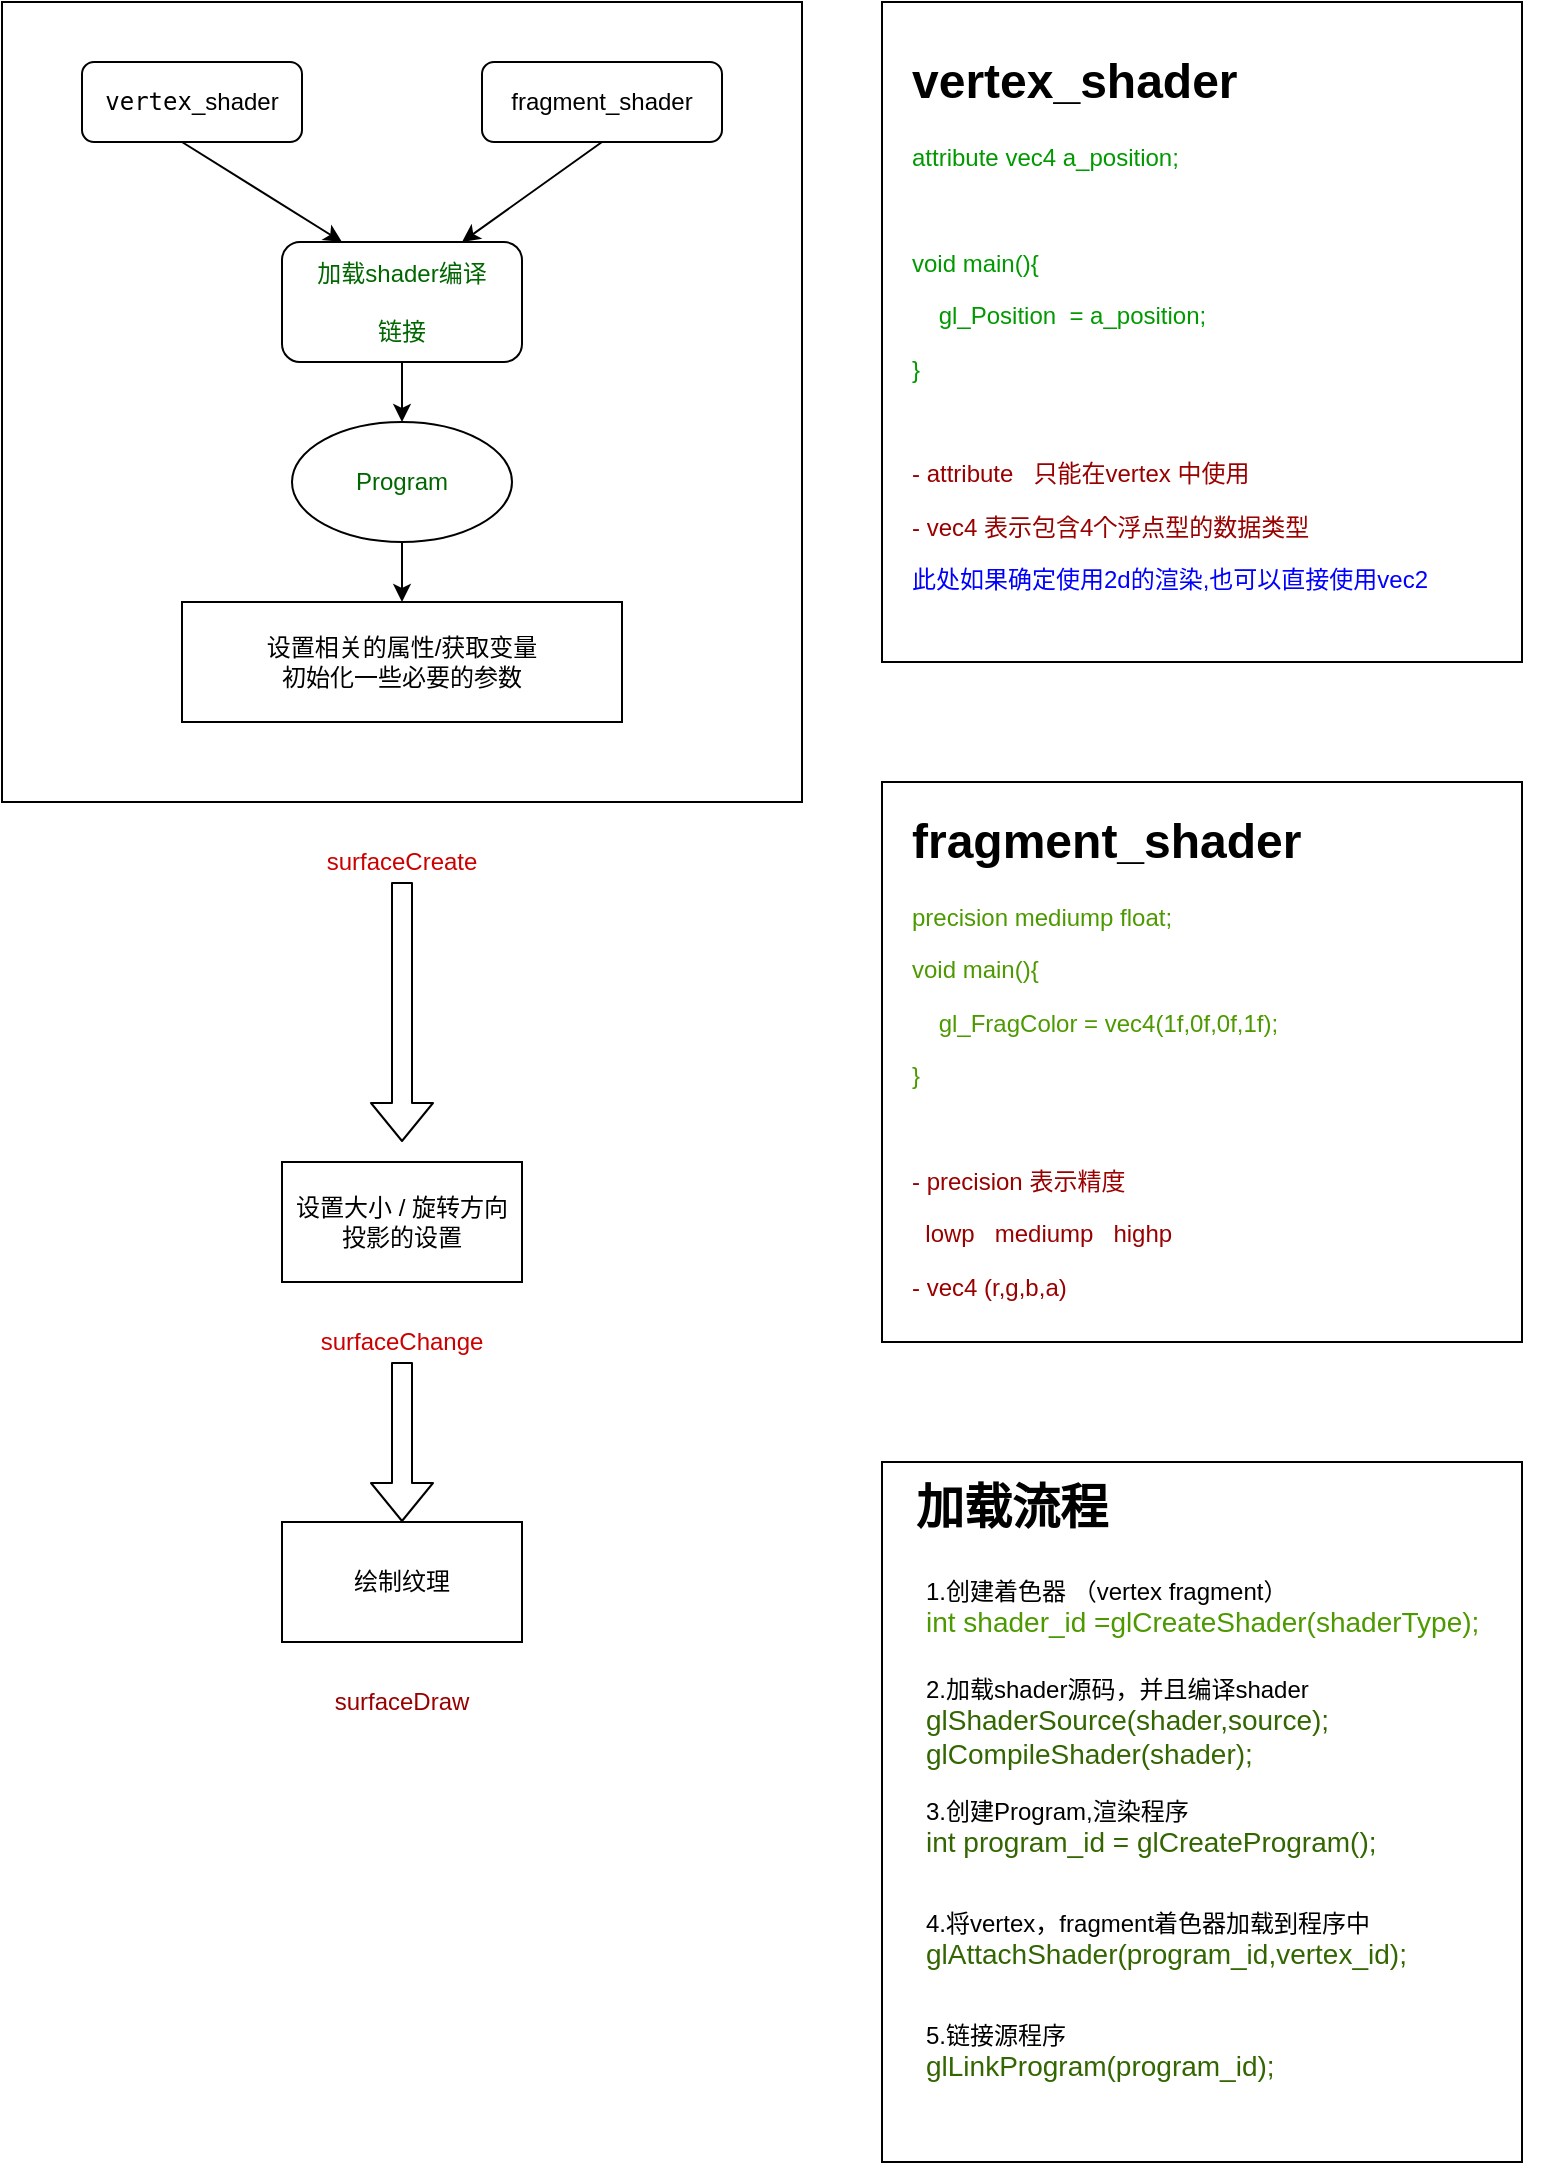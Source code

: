 <mxfile version="12.2.4" pages="1"><diagram id="206WNd9qOiMaqvOaiON3" name="opengl的加载流程"><mxGraphModel dx="507" dy="892" grid="1" gridSize="10" guides="1" tooltips="1" connect="1" arrows="1" fold="1" page="1" pageScale="1" pageWidth="827" pageHeight="1169" math="0" shadow="0"><root><mxCell id="0"/><mxCell id="1" parent="0"/><mxCell id="2" value="" style="whiteSpace=wrap;html=1;aspect=fixed;" parent="1" vertex="1"><mxGeometry x="30" y="20" width="400" height="400" as="geometry"/></mxCell><mxCell id="3" value="&lt;span style=&quot;background-color: transparent ; font-family: &amp;#34;consolas&amp;#34; , &amp;#34;monaco&amp;#34; , &amp;#34;andale mono&amp;#34; , &amp;#34;ubuntu mono&amp;#34; , monospace ; font-size: 1em ; white-space: inherit ; word-spacing: normal ; text-align: left&quot;&gt;vertex&lt;/span&gt;_shader" style="rounded=1;whiteSpace=wrap;html=1;" parent="1" vertex="1"><mxGeometry x="70" y="50" width="110" height="40" as="geometry"/></mxCell><mxCell id="4" value="fragment_shader" style="rounded=1;whiteSpace=wrap;html=1;" parent="1" vertex="1"><mxGeometry x="270" y="50" width="120" height="40" as="geometry"/></mxCell><mxCell id="13" value="" style="edgeStyle=orthogonalEdgeStyle;rounded=0;orthogonalLoop=1;jettySize=auto;html=1;" parent="1" source="5" target="12" edge="1"><mxGeometry relative="1" as="geometry"/></mxCell><mxCell id="5" value="&lt;font color=&quot;#006600&quot;&gt;加载shader编译&lt;br&gt;&lt;br&gt;链接&lt;/font&gt;" style="rounded=1;whiteSpace=wrap;html=1;" parent="1" vertex="1"><mxGeometry x="170" y="140" width="120" height="60" as="geometry"/></mxCell><mxCell id="10" value="" style="endArrow=classic;html=1;entryX=0.25;entryY=0;entryDx=0;entryDy=0;" parent="1" target="5" edge="1"><mxGeometry width="50" height="50" relative="1" as="geometry"><mxPoint x="120" y="90" as="sourcePoint"/><mxPoint x="280" y="140" as="targetPoint"/></mxGeometry></mxCell><mxCell id="11" value="" style="endArrow=classic;html=1;entryX=0.75;entryY=0;entryDx=0;entryDy=0;exitX=0.5;exitY=1;exitDx=0;exitDy=0;" parent="1" source="4" target="5" edge="1"><mxGeometry width="50" height="50" relative="1" as="geometry"><mxPoint x="130" y="100" as="sourcePoint"/><mxPoint x="210" y="150" as="targetPoint"/></mxGeometry></mxCell><mxCell id="15" value="" style="edgeStyle=orthogonalEdgeStyle;rounded=0;orthogonalLoop=1;jettySize=auto;html=1;" parent="1" source="12" target="14" edge="1"><mxGeometry relative="1" as="geometry"/></mxCell><mxCell id="12" value="&lt;font color=&quot;#006600&quot;&gt;Program&lt;/font&gt;" style="ellipse;whiteSpace=wrap;html=1;" parent="1" vertex="1"><mxGeometry x="175" y="230" width="110" height="60" as="geometry"/></mxCell><mxCell id="14" value="设置相关的属性/获取变量&lt;br&gt;初始化一些必要的参数" style="rounded=0;whiteSpace=wrap;html=1;" parent="1" vertex="1"><mxGeometry x="120" y="320" width="220" height="60" as="geometry"/></mxCell><mxCell id="16" value="&lt;font color=&quot;#cc0000&quot;&gt;surfaceCreate&lt;/font&gt;" style="text;html=1;strokeColor=none;fillColor=none;align=center;verticalAlign=middle;whiteSpace=wrap;rounded=0;" parent="1" vertex="1"><mxGeometry x="210" y="440" width="40" height="20" as="geometry"/></mxCell><mxCell id="17" value="设置大小 /&amp;nbsp;旋转方向&lt;br&gt;投影的设置" style="rounded=0;whiteSpace=wrap;html=1;" parent="1" vertex="1"><mxGeometry x="170" y="600" width="120" height="60" as="geometry"/></mxCell><mxCell id="18" value="&lt;font color=&quot;#cc0000&quot;&gt;surfaceChange&lt;/font&gt;" style="text;html=1;strokeColor=none;fillColor=none;align=center;verticalAlign=middle;whiteSpace=wrap;rounded=0;" parent="1" vertex="1"><mxGeometry x="210" y="680" width="40" height="20" as="geometry"/></mxCell><mxCell id="19" value="" style="shape=flexArrow;endArrow=classic;html=1;exitX=0.5;exitY=1;exitDx=0;exitDy=0;" parent="1" source="16" edge="1"><mxGeometry width="50" height="50" relative="1" as="geometry"><mxPoint x="220" y="470" as="sourcePoint"/><mxPoint x="230" y="590" as="targetPoint"/></mxGeometry></mxCell><mxCell id="20" value="绘制纹理" style="rounded=0;whiteSpace=wrap;html=1;" parent="1" vertex="1"><mxGeometry x="170" y="780" width="120" height="60" as="geometry"/></mxCell><mxCell id="21" value="&lt;font color=&quot;#990000&quot;&gt;surfaceDraw&lt;/font&gt;" style="text;html=1;strokeColor=none;fillColor=none;align=center;verticalAlign=middle;whiteSpace=wrap;rounded=0;" parent="1" vertex="1"><mxGeometry x="210" y="860" width="40" height="20" as="geometry"/></mxCell><mxCell id="22" value="" style="shape=flexArrow;endArrow=classic;html=1;entryX=0.5;entryY=0;entryDx=0;entryDy=0;exitX=0.5;exitY=1;exitDx=0;exitDy=0;" parent="1" source="18" target="20" edge="1"><mxGeometry width="50" height="50" relative="1" as="geometry"><mxPoint x="30" y="950" as="sourcePoint"/><mxPoint x="80" y="900" as="targetPoint"/></mxGeometry></mxCell><mxCell id="23" value="" style="rounded=0;whiteSpace=wrap;html=1;" parent="1" vertex="1"><mxGeometry x="470" y="20" width="320" height="330" as="geometry"/></mxCell><mxCell id="24" value="&lt;h1&gt;vertex_shader&lt;/h1&gt;&lt;p&gt;&lt;font color=&quot;#009900&quot;&gt;attribute vec4 a_position;&lt;/font&gt;&lt;/p&gt;&lt;p&gt;&lt;font color=&quot;#009900&quot;&gt;&lt;br&gt;&lt;/font&gt;&lt;/p&gt;&lt;p&gt;&lt;font color=&quot;#009900&quot;&gt;void main(){&lt;/font&gt;&lt;/p&gt;&lt;p&gt;&lt;font color=&quot;#009900&quot;&gt;&amp;nbsp; &amp;nbsp; gl_Position&amp;nbsp; = a_position;&lt;/font&gt;&lt;/p&gt;&lt;p&gt;&lt;font color=&quot;#009900&quot;&gt;}&lt;/font&gt;&lt;/p&gt;&lt;p&gt;&lt;br&gt;&lt;/p&gt;&lt;p&gt;&lt;font color=&quot;#990000&quot;&gt;-&amp;nbsp;attribute&amp;nbsp; &amp;nbsp;只能在vertex&amp;nbsp;中使用&lt;/font&gt;&lt;/p&gt;&lt;p&gt;&lt;font color=&quot;#990000&quot;&gt;-&amp;nbsp;vec4&amp;nbsp;表示包含4个浮点型的数据类型&lt;/font&gt;&lt;/p&gt;&lt;p&gt;&lt;font color=&quot;#0000ff&quot;&gt;此处如果确定使用2d的渲染,也可以直接使用vec2&lt;/font&gt;&lt;/p&gt;" style="text;html=1;strokeColor=none;fillColor=none;spacing=5;spacingTop=-20;whiteSpace=wrap;overflow=hidden;rounded=0;" parent="1" vertex="1"><mxGeometry x="480" y="40" width="300" height="300" as="geometry"/></mxCell><mxCell id="25" value="" style="rounded=0;whiteSpace=wrap;html=1;" parent="1" vertex="1"><mxGeometry x="470" y="410" width="320" height="280" as="geometry"/></mxCell><mxCell id="26" value="&lt;h1&gt;fragment_shader&lt;/h1&gt;&lt;p&gt;&lt;font color=&quot;#4d9900&quot;&gt;precision mediump float;&lt;/font&gt;&lt;/p&gt;&lt;p&gt;&lt;font color=&quot;#4d9900&quot;&gt;void main(){&lt;/font&gt;&lt;/p&gt;&lt;p&gt;&lt;font color=&quot;#4d9900&quot;&gt;&amp;nbsp; &amp;nbsp; gl_FragColor = vec4(1f,0f,0f,1f);&lt;/font&gt;&lt;/p&gt;&lt;p&gt;&lt;font color=&quot;#4d9900&quot;&gt;}&lt;/font&gt;&lt;/p&gt;&lt;p&gt;&lt;font color=&quot;#4d9900&quot;&gt;&lt;br&gt;&lt;/font&gt;&lt;/p&gt;&lt;p&gt;&lt;font color=&quot;#990000&quot;&gt;- precision&amp;nbsp;表示精度&lt;/font&gt;&lt;/p&gt;&lt;p&gt;&lt;font color=&quot;#990000&quot;&gt;&amp;nbsp; lowp&amp;nbsp; &amp;nbsp;mediump&amp;nbsp; &amp;nbsp;highp&lt;/font&gt;&lt;/p&gt;&lt;p&gt;&lt;font color=&quot;#990000&quot;&gt;- vec4 (r,g,b,a)&amp;nbsp;&lt;/font&gt;&lt;/p&gt;" style="text;html=1;strokeColor=none;fillColor=none;spacing=5;spacingTop=-20;whiteSpace=wrap;overflow=hidden;rounded=0;" parent="1" vertex="1"><mxGeometry x="480" y="420" width="300" height="260" as="geometry"/></mxCell><mxCell id="27" value="" style="rounded=0;whiteSpace=wrap;html=1;" parent="1" vertex="1"><mxGeometry x="470" y="750" width="320" height="350" as="geometry"/></mxCell><mxCell id="29" value="&lt;h1 style=&quot;text-align: left&quot;&gt;加载流程&lt;/h1&gt;&lt;div&gt;&lt;br&gt;&lt;/div&gt;" style="text;html=1;strokeColor=none;fillColor=none;align=center;verticalAlign=middle;whiteSpace=wrap;rounded=0;" parent="1" vertex="1"><mxGeometry x="480" y="770" width="110" height="20" as="geometry"/></mxCell><mxCell id="30" value="&lt;p&gt;&lt;span style=&quot;font-size: 12px ; font-weight: 400&quot;&gt;1.创建着色器 （vertex fragment）&lt;br&gt;&lt;/span&gt;&lt;span style=&quot;font-weight: normal&quot;&gt;&lt;font style=&quot;font-size: 14px&quot; color=&quot;#4d9900&quot;&gt;int shader_id =glCreateShader(shaderType);&lt;/font&gt;&lt;/span&gt;&lt;/p&gt;" style="text;html=1;strokeColor=none;fillColor=none;align=left;verticalAlign=middle;whiteSpace=wrap;rounded=0;" parent="1" vertex="1"><mxGeometry x="490" y="797.5" width="310" height="50" as="geometry"/></mxCell><mxCell id="33" value="&lt;p&gt;&lt;span style=&quot;font-size: 12px ; font-weight: 400&quot;&gt;2.加载shader源码，并且编译shader&lt;br&gt;&lt;/span&gt;&lt;font color=&quot;#336600&quot;&gt;&lt;span style=&quot;font-size: 14px&quot;&gt;glShaderSource(shader,source);&lt;br&gt;&lt;/span&gt;&lt;span style=&quot;font-size: 14px&quot;&gt;glCompileShader(shader);&lt;/span&gt;&lt;/font&gt;&lt;/p&gt;" style="text;html=1;strokeColor=none;fillColor=none;align=left;verticalAlign=middle;whiteSpace=wrap;rounded=0;" parent="1" vertex="1"><mxGeometry x="490" y="855" width="310" height="50" as="geometry"/></mxCell><mxCell id="34" value="&lt;p&gt;&lt;span style=&quot;font-size: 12px ; font-weight: 400&quot;&gt;3.创建Program,渲染程序&lt;br&gt;&lt;/span&gt;&lt;font color=&quot;#336600&quot;&gt;&lt;span style=&quot;font-size: 14px&quot;&gt;int program_id =&amp;nbsp;glCreateProgram();&lt;/span&gt;&lt;/font&gt;&lt;/p&gt;" style="text;html=1;strokeColor=none;fillColor=none;align=left;verticalAlign=middle;whiteSpace=wrap;rounded=0;" parent="1" vertex="1"><mxGeometry x="490" y="907.5" width="310" height="50" as="geometry"/></mxCell><mxCell id="35" value="&lt;p&gt;&lt;span style=&quot;font-size: 12px ; font-weight: 400&quot;&gt;4.将vertex，fragment着色器加载到程序中&lt;br&gt;&lt;/span&gt;&lt;font color=&quot;#336600&quot;&gt;&lt;span style=&quot;font-size: 14px&quot;&gt;glAttachShader(program_id,vertex_id);&lt;/span&gt;&lt;/font&gt;&lt;/p&gt;" style="text;html=1;strokeColor=none;fillColor=none;align=left;verticalAlign=middle;whiteSpace=wrap;rounded=0;" parent="1" vertex="1"><mxGeometry x="490" y="964" width="310" height="50" as="geometry"/></mxCell><mxCell id="36" value="&lt;p&gt;&lt;span style=&quot;font-size: 12px ; font-weight: 400&quot;&gt;5.链接源程序&lt;br&gt;&lt;/span&gt;&lt;font color=&quot;#336600&quot;&gt;&lt;span style=&quot;font-size: 14px&quot;&gt;glLinkProgram(program_id);&lt;/span&gt;&lt;/font&gt;&lt;/p&gt;" style="text;html=1;strokeColor=none;fillColor=none;align=left;verticalAlign=middle;whiteSpace=wrap;rounded=0;" parent="1" vertex="1"><mxGeometry x="490" y="1020" width="310" height="50" as="geometry"/></mxCell></root></mxGraphModel></diagram></mxfile>